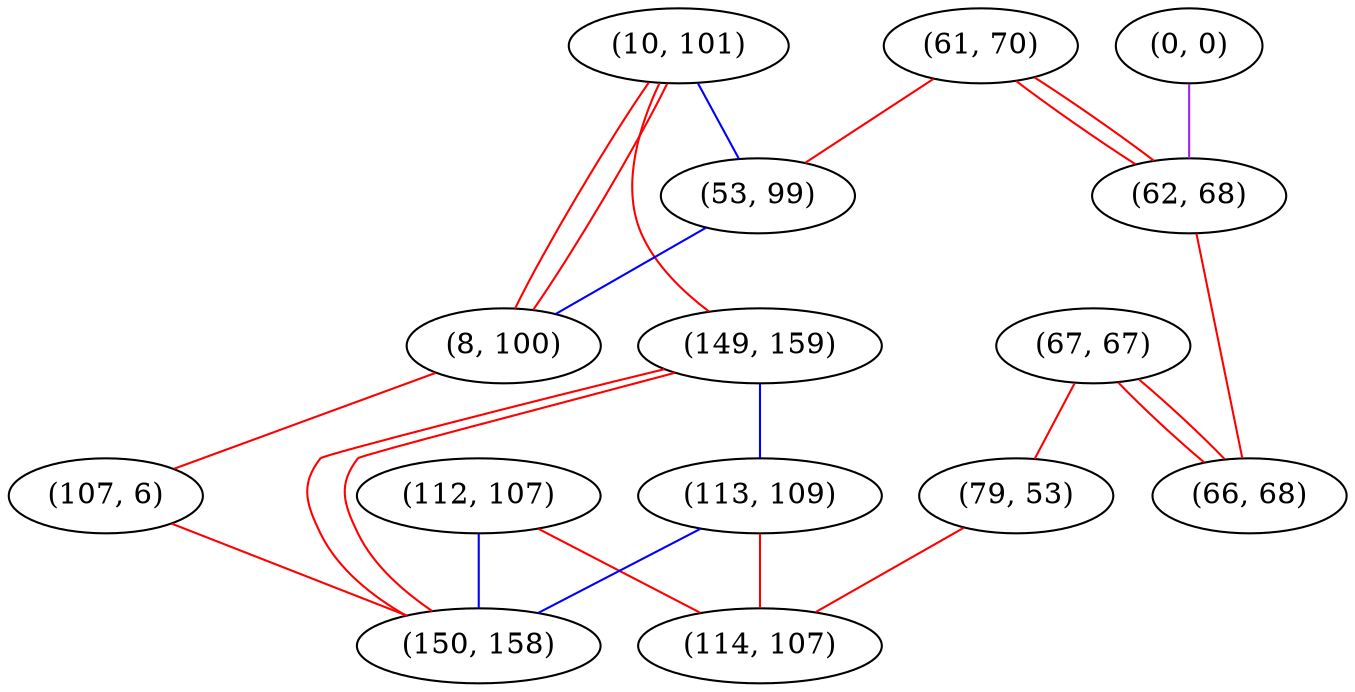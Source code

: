 graph "" {
"(61, 70)";
"(10, 101)";
"(0, 0)";
"(67, 67)";
"(79, 53)";
"(112, 107)";
"(53, 99)";
"(149, 159)";
"(113, 109)";
"(62, 68)";
"(8, 100)";
"(114, 107)";
"(66, 68)";
"(107, 6)";
"(150, 158)";
"(61, 70)" -- "(62, 68)"  [color=red, key=0, weight=1];
"(61, 70)" -- "(62, 68)"  [color=red, key=1, weight=1];
"(61, 70)" -- "(53, 99)"  [color=red, key=0, weight=1];
"(10, 101)" -- "(149, 159)"  [color=red, key=0, weight=1];
"(10, 101)" -- "(53, 99)"  [color=blue, key=0, weight=3];
"(10, 101)" -- "(8, 100)"  [color=red, key=0, weight=1];
"(10, 101)" -- "(8, 100)"  [color=red, key=1, weight=1];
"(0, 0)" -- "(62, 68)"  [color=purple, key=0, weight=4];
"(67, 67)" -- "(79, 53)"  [color=red, key=0, weight=1];
"(67, 67)" -- "(66, 68)"  [color=red, key=0, weight=1];
"(67, 67)" -- "(66, 68)"  [color=red, key=1, weight=1];
"(79, 53)" -- "(114, 107)"  [color=red, key=0, weight=1];
"(112, 107)" -- "(114, 107)"  [color=red, key=0, weight=1];
"(112, 107)" -- "(150, 158)"  [color=blue, key=0, weight=3];
"(53, 99)" -- "(8, 100)"  [color=blue, key=0, weight=3];
"(149, 159)" -- "(113, 109)"  [color=blue, key=0, weight=3];
"(149, 159)" -- "(150, 158)"  [color=red, key=0, weight=1];
"(149, 159)" -- "(150, 158)"  [color=red, key=1, weight=1];
"(113, 109)" -- "(114, 107)"  [color=red, key=0, weight=1];
"(113, 109)" -- "(150, 158)"  [color=blue, key=0, weight=3];
"(62, 68)" -- "(66, 68)"  [color=red, key=0, weight=1];
"(8, 100)" -- "(107, 6)"  [color=red, key=0, weight=1];
"(107, 6)" -- "(150, 158)"  [color=red, key=0, weight=1];
}
